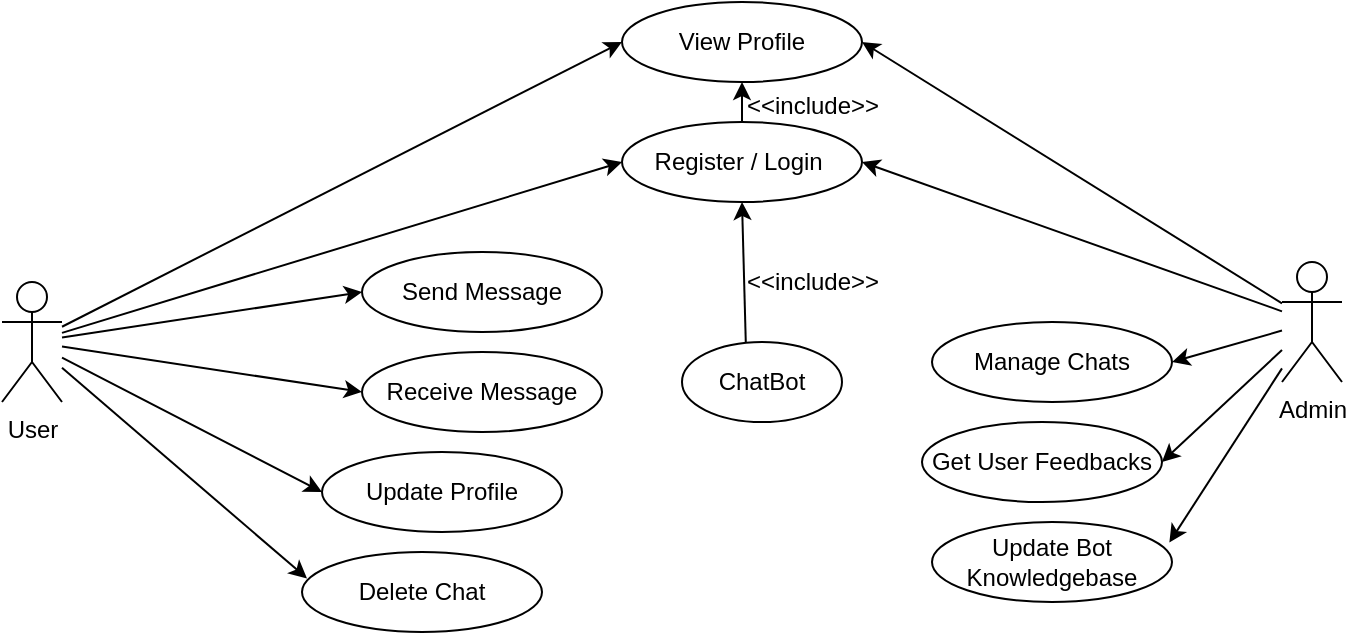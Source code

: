 <mxfile>
    <diagram id="MCfHv0IohTEA_rzK-_3s" name="Page-1">
        <mxGraphModel dx="723" dy="490" grid="1" gridSize="10" guides="1" tooltips="1" connect="1" arrows="1" fold="1" page="1" pageScale="1" pageWidth="850" pageHeight="1100" math="0" shadow="0">
            <root>
                <mxCell id="0"/>
                <mxCell id="1" parent="0"/>
                <mxCell id="8" value="" style="edgeStyle=none;html=1;entryX=0;entryY=0.5;entryDx=0;entryDy=0;" edge="1" parent="1" source="2" target="13">
                    <mxGeometry relative="1" as="geometry">
                        <mxPoint x="130" y="115.0" as="targetPoint"/>
                    </mxGeometry>
                </mxCell>
                <mxCell id="12" value="" style="edgeStyle=none;html=1;entryX=0;entryY=0.5;entryDx=0;entryDy=0;" edge="1" parent="1" source="2" target="16">
                    <mxGeometry relative="1" as="geometry">
                        <mxPoint x="125.0" y="230.0" as="targetPoint"/>
                    </mxGeometry>
                </mxCell>
                <mxCell id="19" style="edgeStyle=none;html=1;entryX=0;entryY=0.5;entryDx=0;entryDy=0;" edge="1" parent="1" source="2" target="14">
                    <mxGeometry relative="1" as="geometry"/>
                </mxCell>
                <mxCell id="20" style="edgeStyle=none;html=1;entryX=0;entryY=0.5;entryDx=0;entryDy=0;" edge="1" parent="1" source="2" target="15">
                    <mxGeometry relative="1" as="geometry"/>
                </mxCell>
                <mxCell id="21" style="edgeStyle=none;html=1;entryX=0;entryY=0.5;entryDx=0;entryDy=0;" edge="1" parent="1" source="2" target="17">
                    <mxGeometry relative="1" as="geometry"/>
                </mxCell>
                <mxCell id="2" value="User" style="shape=umlActor;verticalLabelPosition=bottom;verticalAlign=top;html=1;outlineConnect=0;" vertex="1" parent="1">
                    <mxGeometry x="40" y="200" width="30" height="60" as="geometry"/>
                </mxCell>
                <mxCell id="38" value="" style="edgeStyle=none;html=1;" edge="1" parent="1" source="13" target="16">
                    <mxGeometry relative="1" as="geometry"/>
                </mxCell>
                <mxCell id="13" value="Register / Login&amp;nbsp;" style="ellipse;whiteSpace=wrap;html=1;" vertex="1" parent="1">
                    <mxGeometry x="350" y="120" width="120" height="40" as="geometry"/>
                </mxCell>
                <mxCell id="14" value="Send Message" style="ellipse;whiteSpace=wrap;html=1;" vertex="1" parent="1">
                    <mxGeometry x="220" y="185" width="120" height="40" as="geometry"/>
                </mxCell>
                <mxCell id="15" value="Receive Message" style="ellipse;whiteSpace=wrap;html=1;" vertex="1" parent="1">
                    <mxGeometry x="220" y="235" width="120" height="40" as="geometry"/>
                </mxCell>
                <mxCell id="16" value="View Profile" style="ellipse;whiteSpace=wrap;html=1;" vertex="1" parent="1">
                    <mxGeometry x="350" y="60" width="120" height="40" as="geometry"/>
                </mxCell>
                <mxCell id="17" value="Update Profile" style="ellipse;whiteSpace=wrap;html=1;" vertex="1" parent="1">
                    <mxGeometry x="200" y="285" width="120" height="40" as="geometry"/>
                </mxCell>
                <mxCell id="18" value="Delete Chat" style="ellipse;whiteSpace=wrap;html=1;" vertex="1" parent="1">
                    <mxGeometry x="190" y="335" width="120" height="40" as="geometry"/>
                </mxCell>
                <mxCell id="22" style="edgeStyle=none;html=1;entryX=0.021;entryY=0.33;entryDx=0;entryDy=0;entryPerimeter=0;" edge="1" parent="1" source="2" target="18">
                    <mxGeometry relative="1" as="geometry"/>
                </mxCell>
                <mxCell id="25" value="" style="edgeStyle=none;html=1;entryX=1;entryY=0.5;entryDx=0;entryDy=0;" edge="1" parent="1" source="23" target="13">
                    <mxGeometry relative="1" as="geometry">
                        <mxPoint x="665" y="230" as="targetPoint"/>
                    </mxGeometry>
                </mxCell>
                <mxCell id="27" style="edgeStyle=none;html=1;entryX=1;entryY=0.5;entryDx=0;entryDy=0;" edge="1" parent="1" source="23" target="16">
                    <mxGeometry relative="1" as="geometry"/>
                </mxCell>
                <mxCell id="31" style="edgeStyle=none;html=1;entryX=1;entryY=0.5;entryDx=0;entryDy=0;" edge="1" parent="1" source="23" target="28">
                    <mxGeometry relative="1" as="geometry"/>
                </mxCell>
                <mxCell id="32" style="edgeStyle=none;html=1;entryX=1;entryY=0.5;entryDx=0;entryDy=0;" edge="1" parent="1" source="23" target="29">
                    <mxGeometry relative="1" as="geometry"/>
                </mxCell>
                <mxCell id="23" value="Admin" style="shape=umlActor;verticalLabelPosition=bottom;verticalAlign=top;html=1;outlineConnect=0;" vertex="1" parent="1">
                    <mxGeometry x="680" y="190" width="30" height="60" as="geometry"/>
                </mxCell>
                <mxCell id="28" value="Manage Chats" style="ellipse;whiteSpace=wrap;html=1;" vertex="1" parent="1">
                    <mxGeometry x="505" y="220" width="120" height="40" as="geometry"/>
                </mxCell>
                <mxCell id="29" value="Get User Feedbacks" style="ellipse;whiteSpace=wrap;html=1;" vertex="1" parent="1">
                    <mxGeometry x="500" y="270" width="120" height="40" as="geometry"/>
                </mxCell>
                <mxCell id="30" value="Update Bot Knowledgebase" style="ellipse;whiteSpace=wrap;html=1;" vertex="1" parent="1">
                    <mxGeometry x="505" y="320" width="120" height="40" as="geometry"/>
                </mxCell>
                <mxCell id="33" style="edgeStyle=none;html=1;entryX=0.989;entryY=0.257;entryDx=0;entryDy=0;entryPerimeter=0;" edge="1" parent="1" source="23" target="30">
                    <mxGeometry relative="1" as="geometry"/>
                </mxCell>
                <mxCell id="37" style="edgeStyle=none;html=1;exitX=0.399;exitY=0.03;exitDx=0;exitDy=0;entryX=0.5;entryY=1;entryDx=0;entryDy=0;exitPerimeter=0;" edge="1" parent="1" source="34" target="13">
                    <mxGeometry relative="1" as="geometry"/>
                </mxCell>
                <mxCell id="34" value="ChatBot" style="ellipse;whiteSpace=wrap;html=1;" vertex="1" parent="1">
                    <mxGeometry x="380" y="230" width="80" height="40" as="geometry"/>
                </mxCell>
                <mxCell id="36" value="&amp;lt;&amp;lt;include&amp;gt;&amp;gt;" style="text;html=1;align=center;verticalAlign=middle;resizable=0;points=[];autosize=1;strokeColor=none;fillColor=none;rotation=0;" vertex="1" parent="1">
                    <mxGeometry x="400" y="185" width="90" height="30" as="geometry"/>
                </mxCell>
                <mxCell id="39" value="&amp;lt;&amp;lt;include&amp;gt;&amp;gt;" style="text;html=1;align=center;verticalAlign=middle;resizable=0;points=[];autosize=1;strokeColor=none;fillColor=none;rotation=0;" vertex="1" parent="1">
                    <mxGeometry x="400" y="97" width="90" height="30" as="geometry"/>
                </mxCell>
            </root>
        </mxGraphModel>
    </diagram>
</mxfile>